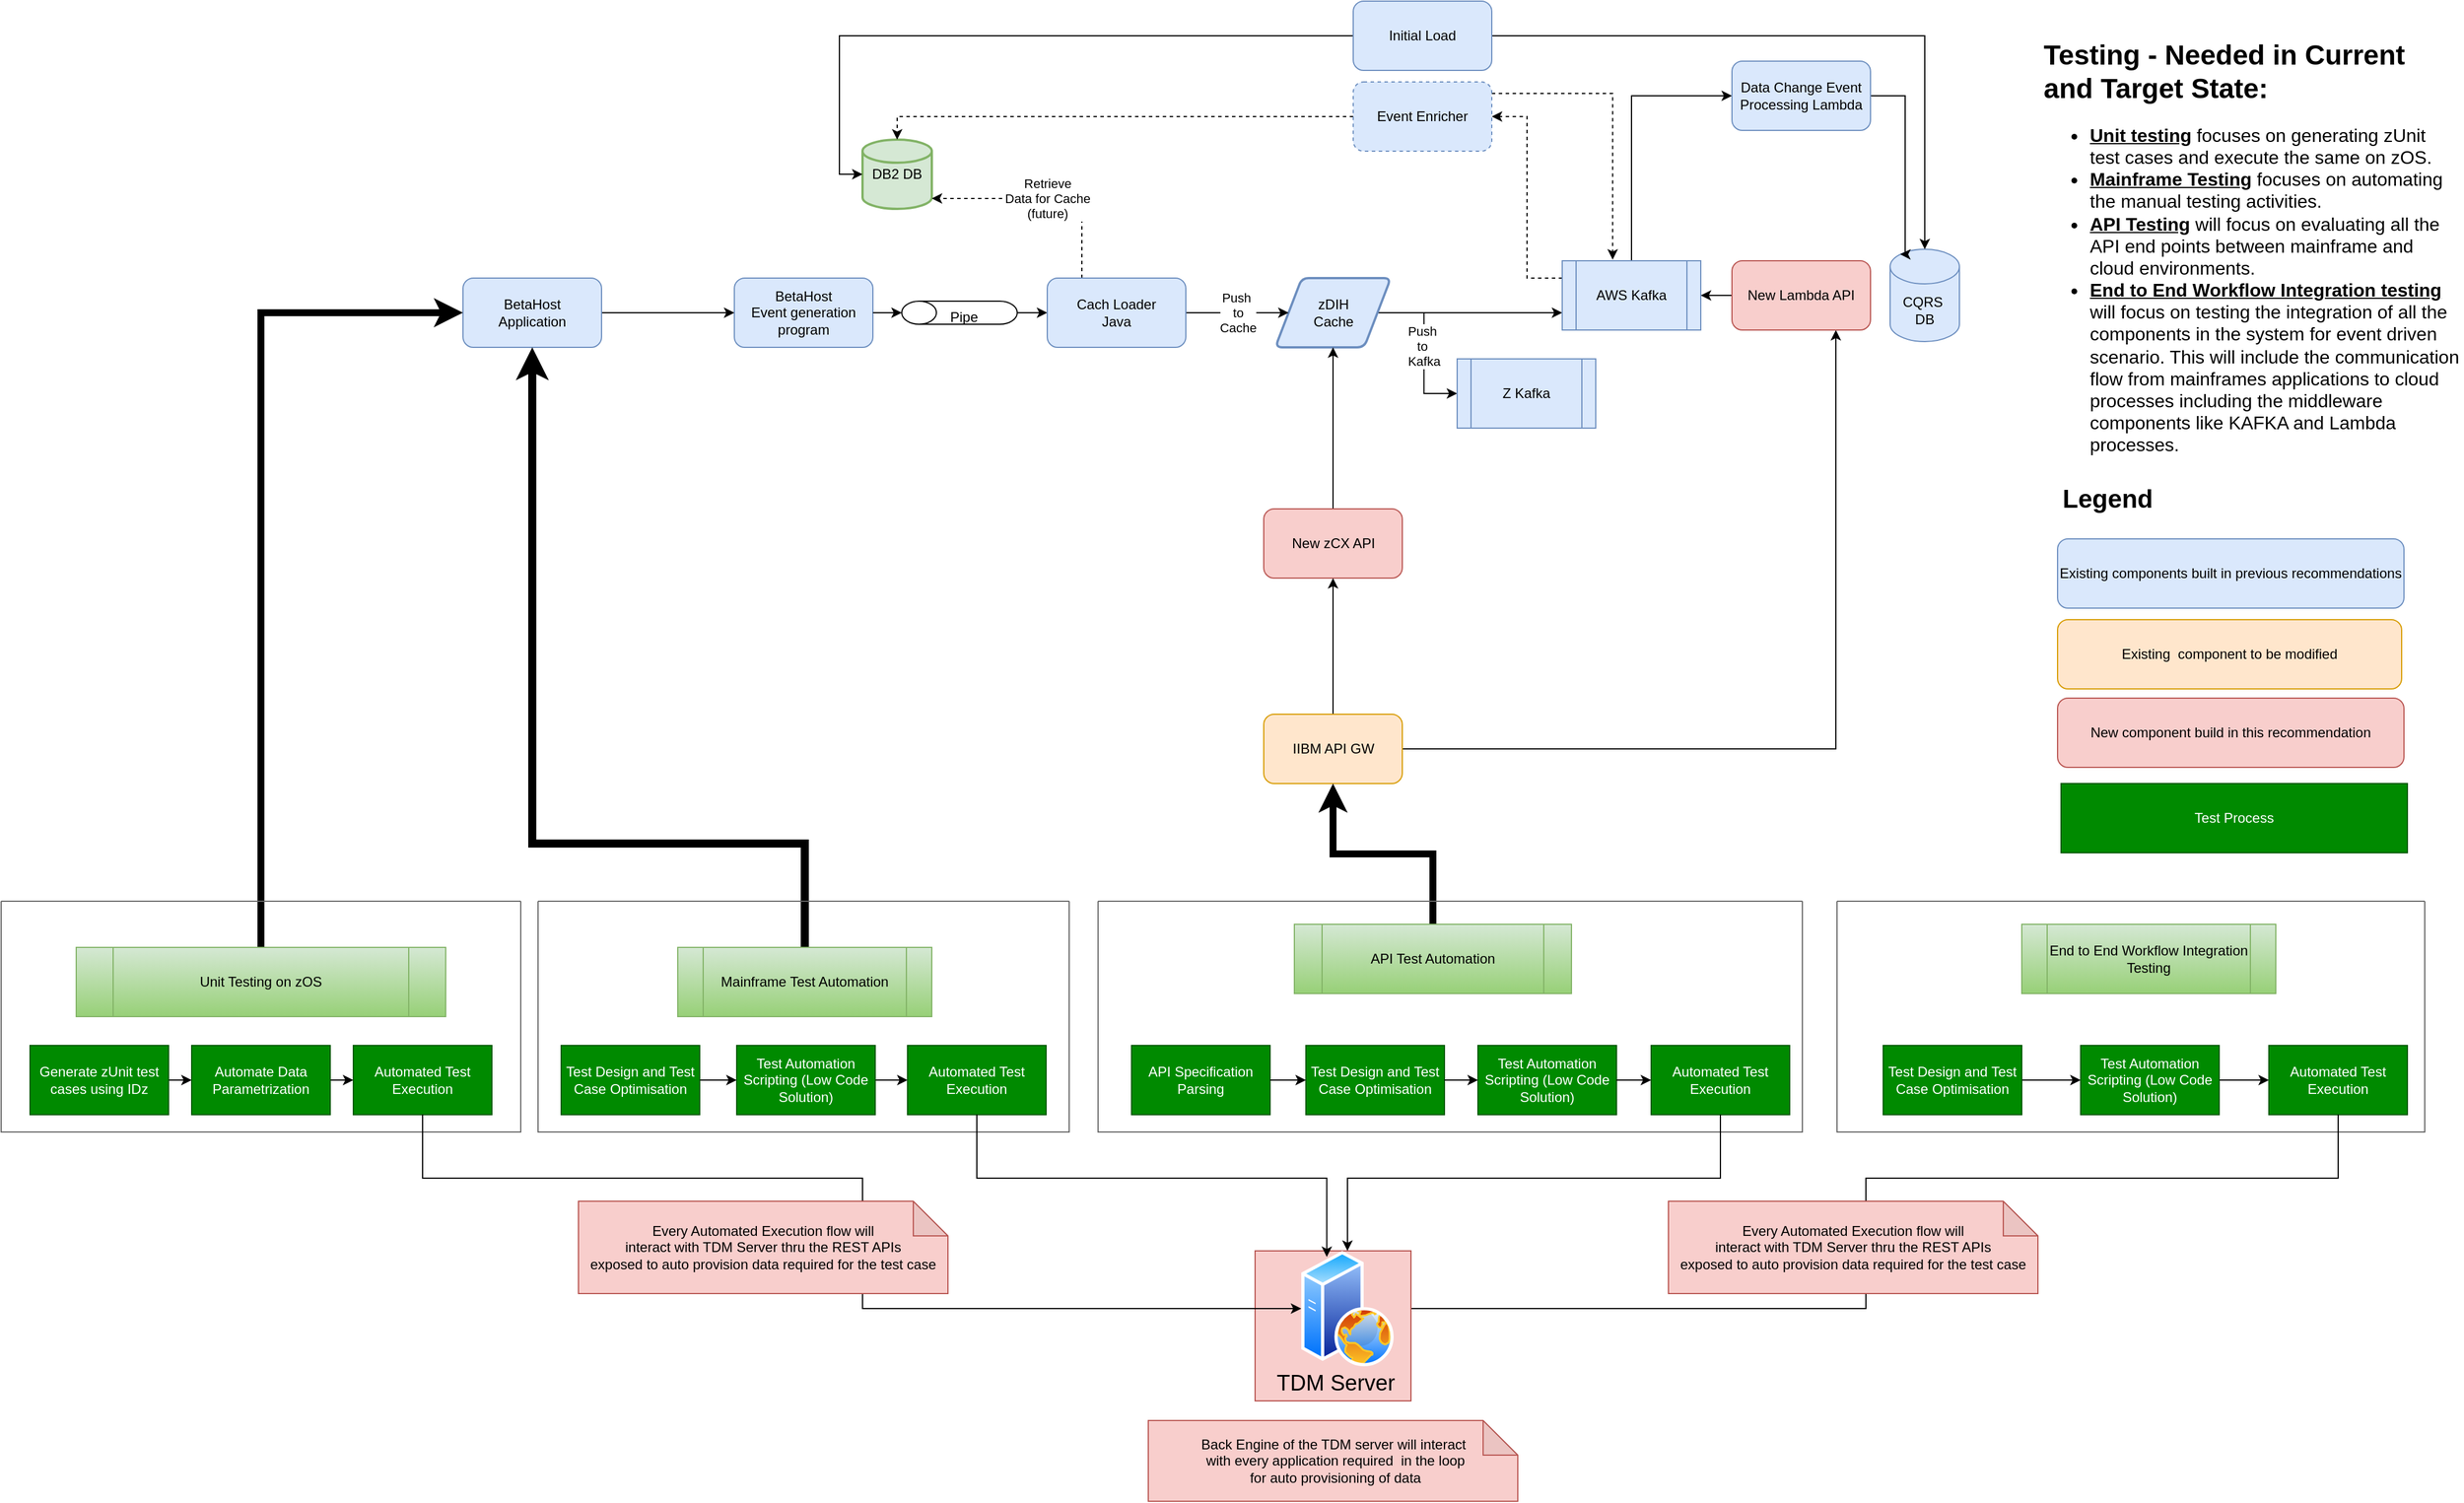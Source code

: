 <mxfile version="21.5.2" type="github">
  <diagram name="Page-1" id="NDKsp-IjWkwCeQxPeRXT">
    <mxGraphModel dx="954" dy="647" grid="1" gridSize="10" guides="1" tooltips="1" connect="1" arrows="1" fold="1" page="0" pageScale="1" pageWidth="1654" pageHeight="1169" background="none" math="0" shadow="0">
      <root>
        <mxCell id="0" />
        <mxCell id="1" parent="0" />
        <mxCell id="uRefnjCFfdxg6NVvjbrm-53" style="edgeStyle=orthogonalEdgeStyle;rounded=0;orthogonalLoop=1;jettySize=auto;html=1;entryX=0;entryY=0.5;entryDx=0;entryDy=0;fontColor=#000000;" parent="1" source="uRefnjCFfdxg6NVvjbrm-67" target="uRefnjCFfdxg6NVvjbrm-62" edge="1">
          <mxGeometry relative="1" as="geometry" />
        </mxCell>
        <mxCell id="uRefnjCFfdxg6NVvjbrm-54" value="BetaHost&lt;br&gt;Event generation program" style="rounded=1;whiteSpace=wrap;html=1;fillColor=#dae8fc;strokeColor=#6c8ebf;fontColor=#000000;" parent="1" vertex="1">
          <mxGeometry x="935" y="260" width="120" height="60" as="geometry" />
        </mxCell>
        <mxCell id="uRefnjCFfdxg6NVvjbrm-55" value="Push&amp;nbsp;&lt;br&gt;to&amp;nbsp;&lt;br&gt;Kafka" style="edgeStyle=orthogonalEdgeStyle;rounded=0;orthogonalLoop=1;jettySize=auto;html=1;entryX=0;entryY=0.5;entryDx=0;entryDy=0;fontColor=#000000;" parent="1" source="uRefnjCFfdxg6NVvjbrm-57" target="uRefnjCFfdxg6NVvjbrm-63" edge="1">
          <mxGeometry relative="1" as="geometry" />
        </mxCell>
        <mxCell id="uRefnjCFfdxg6NVvjbrm-56" style="edgeStyle=orthogonalEdgeStyle;rounded=0;orthogonalLoop=1;jettySize=auto;html=1;entryX=0;entryY=0.75;entryDx=0;entryDy=0;fontColor=#000000;" parent="1" source="uRefnjCFfdxg6NVvjbrm-57" target="uRefnjCFfdxg6NVvjbrm-70" edge="1">
          <mxGeometry relative="1" as="geometry" />
        </mxCell>
        <mxCell id="uRefnjCFfdxg6NVvjbrm-57" value="zDIH&lt;br&gt;Cache" style="shape=parallelogram;html=1;strokeWidth=2;perimeter=parallelogramPerimeter;whiteSpace=wrap;rounded=1;arcSize=12;size=0.23;fillColor=#dae8fc;strokeColor=#6c8ebf;fontColor=#000000;" parent="1" vertex="1">
          <mxGeometry x="1403.5" y="260" width="100" height="60" as="geometry" />
        </mxCell>
        <mxCell id="uRefnjCFfdxg6NVvjbrm-58" value="DB2 DB" style="strokeWidth=2;html=1;shape=mxgraph.flowchart.database;whiteSpace=wrap;fillColor=#d5e8d4;strokeColor=#82b366;fontColor=#000000;" parent="1" vertex="1">
          <mxGeometry x="1046" y="140" width="60" height="60" as="geometry" />
        </mxCell>
        <mxCell id="uRefnjCFfdxg6NVvjbrm-59" value="Push&amp;nbsp;&lt;br&gt;to &lt;br&gt;Cache" style="edgeStyle=orthogonalEdgeStyle;rounded=0;orthogonalLoop=1;jettySize=auto;html=1;entryX=0;entryY=0.5;entryDx=0;entryDy=0;fontColor=#000000;" parent="1" source="uRefnjCFfdxg6NVvjbrm-62" target="uRefnjCFfdxg6NVvjbrm-57" edge="1">
          <mxGeometry relative="1" as="geometry" />
        </mxCell>
        <mxCell id="uRefnjCFfdxg6NVvjbrm-60" value="Retrieve&lt;br&gt;Data for Cache&lt;br&gt;(future)" style="edgeStyle=orthogonalEdgeStyle;rounded=0;orthogonalLoop=1;jettySize=auto;html=1;entryX=1;entryY=0.85;entryDx=0;entryDy=0;entryPerimeter=0;exitX=0.25;exitY=0;exitDx=0;exitDy=0;dashed=1;fontColor=#000000;" parent="1" source="uRefnjCFfdxg6NVvjbrm-62" target="uRefnjCFfdxg6NVvjbrm-58" edge="1">
          <mxGeometry relative="1" as="geometry" />
        </mxCell>
        <mxCell id="uRefnjCFfdxg6NVvjbrm-61" style="edgeStyle=orthogonalEdgeStyle;rounded=0;orthogonalLoop=1;jettySize=auto;html=1;entryX=1;entryY=0.5;entryDx=0;entryDy=0;exitX=0;exitY=0.25;exitDx=0;exitDy=0;dashed=1;fontColor=#000000;" parent="1" source="uRefnjCFfdxg6NVvjbrm-70" target="uRefnjCFfdxg6NVvjbrm-73" edge="1">
          <mxGeometry relative="1" as="geometry" />
        </mxCell>
        <mxCell id="uRefnjCFfdxg6NVvjbrm-62" value="Cach Loader&lt;br&gt;Java" style="rounded=1;whiteSpace=wrap;html=1;fillColor=#dae8fc;strokeColor=#6c8ebf;fontColor=#000000;" parent="1" vertex="1">
          <mxGeometry x="1206" y="260" width="120" height="60" as="geometry" />
        </mxCell>
        <mxCell id="uRefnjCFfdxg6NVvjbrm-63" value="Z Kafka" style="shape=process;whiteSpace=wrap;html=1;backgroundOutline=1;fillColor=#dae8fc;strokeColor=#6c8ebf;fontColor=#000000;" parent="1" vertex="1">
          <mxGeometry x="1561" y="330" width="120" height="60" as="geometry" />
        </mxCell>
        <mxCell id="uRefnjCFfdxg6NVvjbrm-66" value="" style="edgeStyle=orthogonalEdgeStyle;rounded=0;orthogonalLoop=1;jettySize=auto;html=1;entryX=0.5;entryY=0;entryDx=0;entryDy=0;entryPerimeter=0;fontColor=#000000;" parent="1" source="uRefnjCFfdxg6NVvjbrm-54" target="uRefnjCFfdxg6NVvjbrm-67" edge="1">
          <mxGeometry relative="1" as="geometry">
            <mxPoint x="1030" y="290" as="sourcePoint" />
            <mxPoint x="1220" y="290" as="targetPoint" />
          </mxGeometry>
        </mxCell>
        <mxCell id="uRefnjCFfdxg6NVvjbrm-67" value="" style="shape=cylinder3;whiteSpace=wrap;html=1;boundedLbl=1;backgroundOutline=1;size=15;rotation=-90;fontColor=#000000;" parent="1" vertex="1">
          <mxGeometry x="1120" y="240" width="20" height="100" as="geometry" />
        </mxCell>
        <mxCell id="uRefnjCFfdxg6NVvjbrm-68" value="Pipe" style="text;whiteSpace=wrap;html=1;fontColor=#000000;" parent="1" vertex="1">
          <mxGeometry x="1120" y="280" width="60" height="30" as="geometry" />
        </mxCell>
        <mxCell id="uRefnjCFfdxg6NVvjbrm-69" style="edgeStyle=orthogonalEdgeStyle;rounded=0;orthogonalLoop=1;jettySize=auto;html=1;entryX=0;entryY=0.5;entryDx=0;entryDy=0;exitX=0.5;exitY=0;exitDx=0;exitDy=0;fontColor=#000000;" parent="1" source="uRefnjCFfdxg6NVvjbrm-70" target="uRefnjCFfdxg6NVvjbrm-99" edge="1">
          <mxGeometry relative="1" as="geometry" />
        </mxCell>
        <mxCell id="uRefnjCFfdxg6NVvjbrm-70" value="AWS Kafka" style="shape=process;whiteSpace=wrap;html=1;backgroundOutline=1;fillColor=#dae8fc;strokeColor=#6c8ebf;fontColor=#000000;" parent="1" vertex="1">
          <mxGeometry x="1652" y="245" width="120" height="60" as="geometry" />
        </mxCell>
        <mxCell id="uRefnjCFfdxg6NVvjbrm-71" style="edgeStyle=orthogonalEdgeStyle;rounded=0;orthogonalLoop=1;jettySize=auto;html=1;entryX=0.5;entryY=0;entryDx=0;entryDy=0;entryPerimeter=0;dashed=1;fontColor=#000000;" parent="1" source="uRefnjCFfdxg6NVvjbrm-73" target="uRefnjCFfdxg6NVvjbrm-58" edge="1">
          <mxGeometry relative="1" as="geometry" />
        </mxCell>
        <mxCell id="uRefnjCFfdxg6NVvjbrm-72" style="edgeStyle=orthogonalEdgeStyle;rounded=0;orthogonalLoop=1;jettySize=auto;html=1;entryX=0.364;entryY=-0.017;entryDx=0;entryDy=0;entryPerimeter=0;dashed=1;fontColor=#000000;" parent="1" source="uRefnjCFfdxg6NVvjbrm-73" target="uRefnjCFfdxg6NVvjbrm-70" edge="1">
          <mxGeometry relative="1" as="geometry">
            <Array as="points">
              <mxPoint x="1696" y="100" />
            </Array>
          </mxGeometry>
        </mxCell>
        <mxCell id="uRefnjCFfdxg6NVvjbrm-73" value="Event Enricher" style="rounded=1;whiteSpace=wrap;html=1;fillColor=#dae8fc;strokeColor=#6c8ebf;dashed=1;fontColor=#000000;" parent="1" vertex="1">
          <mxGeometry x="1471" y="90" width="120" height="60" as="geometry" />
        </mxCell>
        <mxCell id="1BwJ9FJHYdIJY4lUcXqn-2" style="edgeStyle=orthogonalEdgeStyle;rounded=0;orthogonalLoop=1;jettySize=auto;html=1;exitX=0.5;exitY=0;exitDx=0;exitDy=0;entryX=0.5;entryY=1;entryDx=0;entryDy=0;" edge="1" parent="1" source="uRefnjCFfdxg6NVvjbrm-75" target="uRefnjCFfdxg6NVvjbrm-57">
          <mxGeometry relative="1" as="geometry" />
        </mxCell>
        <mxCell id="uRefnjCFfdxg6NVvjbrm-75" value="New zCX API" style="rounded=1;whiteSpace=wrap;html=1;fillColor=#f8cecc;strokeColor=#b85450;fontColor=#000000;" parent="1" vertex="1">
          <mxGeometry x="1393.5" y="460" width="120" height="60" as="geometry" />
        </mxCell>
        <mxCell id="uRefnjCFfdxg6NVvjbrm-82" style="edgeStyle=orthogonalEdgeStyle;rounded=0;orthogonalLoop=1;jettySize=auto;html=1;entryX=0.75;entryY=1;entryDx=0;entryDy=0;fontColor=#000000;" parent="1" source="uRefnjCFfdxg6NVvjbrm-84" target="uRefnjCFfdxg6NVvjbrm-86" edge="1">
          <mxGeometry relative="1" as="geometry" />
        </mxCell>
        <mxCell id="1BwJ9FJHYdIJY4lUcXqn-1" style="edgeStyle=orthogonalEdgeStyle;rounded=0;orthogonalLoop=1;jettySize=auto;html=1;exitX=0.5;exitY=0;exitDx=0;exitDy=0;entryX=0.5;entryY=1;entryDx=0;entryDy=0;" edge="1" parent="1" source="uRefnjCFfdxg6NVvjbrm-84" target="uRefnjCFfdxg6NVvjbrm-75">
          <mxGeometry relative="1" as="geometry" />
        </mxCell>
        <mxCell id="uRefnjCFfdxg6NVvjbrm-84" value="IIBM API GW" style="rounded=1;whiteSpace=wrap;html=1;fillColor=#ffe6cc;strokeColor=#d79b00;fontColor=#000000;" parent="1" vertex="1">
          <mxGeometry x="1393.5" y="638" width="120" height="60" as="geometry" />
        </mxCell>
        <mxCell id="uRefnjCFfdxg6NVvjbrm-85" style="edgeStyle=orthogonalEdgeStyle;rounded=0;orthogonalLoop=1;jettySize=auto;html=1;entryX=1;entryY=0.5;entryDx=0;entryDy=0;fontColor=#000000;" parent="1" source="uRefnjCFfdxg6NVvjbrm-86" target="uRefnjCFfdxg6NVvjbrm-70" edge="1">
          <mxGeometry relative="1" as="geometry" />
        </mxCell>
        <mxCell id="uRefnjCFfdxg6NVvjbrm-86" value="New Lambda API" style="rounded=1;whiteSpace=wrap;html=1;fillColor=#f8cecc;strokeColor=#b85450;fontColor=#000000;" parent="1" vertex="1">
          <mxGeometry x="1799" y="245" width="120" height="60" as="geometry" />
        </mxCell>
        <mxCell id="uRefnjCFfdxg6NVvjbrm-91" value="CQRS&amp;nbsp;&lt;br&gt;DB" style="shape=cylinder3;whiteSpace=wrap;html=1;boundedLbl=1;backgroundOutline=1;size=15;fillColor=#dae8fc;strokeColor=#6c8ebf;fontColor=#000000;" parent="1" vertex="1">
          <mxGeometry x="1936" y="235" width="60" height="80" as="geometry" />
        </mxCell>
        <mxCell id="uRefnjCFfdxg6NVvjbrm-92" value="Existing components built in previous recommendations" style="rounded=1;whiteSpace=wrap;html=1;fillColor=#dae8fc;strokeColor=#6c8ebf;fontColor=#000000;" parent="1" vertex="1">
          <mxGeometry x="2081" y="486" width="300" height="60" as="geometry" />
        </mxCell>
        <mxCell id="uRefnjCFfdxg6NVvjbrm-93" value="Existing&amp;nbsp; component to be modified" style="rounded=1;whiteSpace=wrap;html=1;fillColor=#ffe6cc;strokeColor=#d79b00;fontColor=#000000;" parent="1" vertex="1">
          <mxGeometry x="2081" y="556" width="298" height="60" as="geometry" />
        </mxCell>
        <mxCell id="uRefnjCFfdxg6NVvjbrm-94" value="New component build in this recommendation" style="rounded=1;whiteSpace=wrap;html=1;fillColor=#f8cecc;strokeColor=#b85450;fontColor=#000000;" parent="1" vertex="1">
          <mxGeometry x="2081" y="624" width="300" height="60" as="geometry" />
        </mxCell>
        <mxCell id="uRefnjCFfdxg6NVvjbrm-95" style="edgeStyle=orthogonalEdgeStyle;rounded=0;orthogonalLoop=1;jettySize=auto;html=1;entryX=0;entryY=0.5;entryDx=0;entryDy=0;entryPerimeter=0;fontColor=#000000;" parent="1" source="uRefnjCFfdxg6NVvjbrm-97" target="uRefnjCFfdxg6NVvjbrm-58" edge="1">
          <mxGeometry relative="1" as="geometry" />
        </mxCell>
        <mxCell id="uRefnjCFfdxg6NVvjbrm-96" style="edgeStyle=orthogonalEdgeStyle;rounded=0;orthogonalLoop=1;jettySize=auto;html=1;entryX=0.5;entryY=0;entryDx=0;entryDy=0;entryPerimeter=0;fontColor=#000000;" parent="1" source="uRefnjCFfdxg6NVvjbrm-97" target="uRefnjCFfdxg6NVvjbrm-91" edge="1">
          <mxGeometry relative="1" as="geometry">
            <mxPoint x="1971" y="130" as="targetPoint" />
          </mxGeometry>
        </mxCell>
        <mxCell id="uRefnjCFfdxg6NVvjbrm-97" value="Initial Load" style="rounded=1;whiteSpace=wrap;html=1;fillColor=#dae8fc;strokeColor=#6c8ebf;fontColor=#000000;" parent="1" vertex="1">
          <mxGeometry x="1471" y="20" width="120" height="60" as="geometry" />
        </mxCell>
        <mxCell id="uRefnjCFfdxg6NVvjbrm-98" style="edgeStyle=orthogonalEdgeStyle;rounded=0;orthogonalLoop=1;jettySize=auto;html=1;entryX=0.145;entryY=0;entryDx=0;entryDy=4.35;entryPerimeter=0;fontColor=#000000;" parent="1" source="uRefnjCFfdxg6NVvjbrm-99" target="uRefnjCFfdxg6NVvjbrm-91" edge="1">
          <mxGeometry relative="1" as="geometry">
            <Array as="points">
              <mxPoint x="1949" y="102" />
            </Array>
          </mxGeometry>
        </mxCell>
        <mxCell id="uRefnjCFfdxg6NVvjbrm-99" value="Data Change Event Processing Lambda" style="rounded=1;whiteSpace=wrap;html=1;fillColor=#dae8fc;strokeColor=#6c8ebf;fontColor=#000000;" parent="1" vertex="1">
          <mxGeometry x="1799" y="72" width="120" height="60" as="geometry" />
        </mxCell>
        <mxCell id="uRefnjCFfdxg6NVvjbrm-100" value="&lt;h1&gt;Testing - Needed in Current and Target State:&lt;/h1&gt;&lt;p&gt;&lt;/p&gt;&lt;ul style=&quot;font-size: 16px;&quot;&gt;&lt;li&gt;&lt;b&gt;&lt;u&gt;Unit testing&lt;/u&gt;&lt;/b&gt; focuses on generating zUnit test cases and execute the same on zOS.&lt;/li&gt;&lt;li&gt;&lt;b&gt;&lt;u&gt;Mainframe Testing&lt;/u&gt;&lt;/b&gt; focuses on automating the manual testing activities.&lt;/li&gt;&lt;li&gt;&lt;b&gt;&lt;u&gt;API Testing&lt;/u&gt;&lt;/b&gt; will focus on evaluating all the API end points between mainframe and cloud environments.&lt;/li&gt;&lt;li&gt;&lt;b&gt;&lt;u&gt;End to End Workflow Integration testing&lt;/u&gt;&lt;/b&gt; will focus on testing the integration of all the components in the system for event driven scenario. This will include the communication flow from mainframes applications to cloud processes including the middleware components like KAFKA and Lambda processes.&lt;/li&gt;&lt;/ul&gt;&lt;p&gt;&lt;/p&gt;" style="text;html=1;strokeColor=none;fillColor=none;spacing=5;spacingTop=-20;whiteSpace=wrap;overflow=hidden;rounded=0;" parent="1" vertex="1">
          <mxGeometry x="2064" y="47" width="368" height="373" as="geometry" />
        </mxCell>
        <mxCell id="ZjlgmmvDXfDlVqPB2CYz-20" style="edgeStyle=orthogonalEdgeStyle;rounded=0;orthogonalLoop=1;jettySize=auto;html=1;exitX=1;exitY=0.5;exitDx=0;exitDy=0;entryX=0;entryY=0.5;entryDx=0;entryDy=0;" parent="1" source="uRefnjCFfdxg6NVvjbrm-102" target="uRefnjCFfdxg6NVvjbrm-54" edge="1">
          <mxGeometry relative="1" as="geometry" />
        </mxCell>
        <mxCell id="uRefnjCFfdxg6NVvjbrm-102" value="BetaHost&lt;br&gt;Application" style="rounded=1;whiteSpace=wrap;html=1;fillColor=#dae8fc;strokeColor=#6c8ebf;fontColor=#000000;" parent="1" vertex="1">
          <mxGeometry x="700" y="260" width="120" height="60" as="geometry" />
        </mxCell>
        <mxCell id="uRefnjCFfdxg6NVvjbrm-109" style="edgeStyle=orthogonalEdgeStyle;rounded=0;orthogonalLoop=1;jettySize=auto;html=1;exitX=0.5;exitY=0;exitDx=0;exitDy=0;entryX=0.5;entryY=1;entryDx=0;entryDy=0;strokeWidth=7;" parent="1" source="uRefnjCFfdxg6NVvjbrm-103" target="uRefnjCFfdxg6NVvjbrm-102" edge="1">
          <mxGeometry relative="1" as="geometry">
            <Array as="points">
              <mxPoint x="996" y="750" />
              <mxPoint x="760" y="750" />
            </Array>
          </mxGeometry>
        </mxCell>
        <mxCell id="uRefnjCFfdxg6NVvjbrm-110" style="edgeStyle=orthogonalEdgeStyle;rounded=0;orthogonalLoop=1;jettySize=auto;html=1;exitX=1;exitY=0.5;exitDx=0;exitDy=0;entryX=0;entryY=0.5;entryDx=0;entryDy=0;" parent="1" source="uRefnjCFfdxg6NVvjbrm-104" target="uRefnjCFfdxg6NVvjbrm-105" edge="1">
          <mxGeometry relative="1" as="geometry" />
        </mxCell>
        <mxCell id="uRefnjCFfdxg6NVvjbrm-111" style="edgeStyle=orthogonalEdgeStyle;rounded=0;orthogonalLoop=1;jettySize=auto;html=1;exitX=1;exitY=0.5;exitDx=0;exitDy=0;entryX=0;entryY=0.5;entryDx=0;entryDy=0;" parent="1" source="uRefnjCFfdxg6NVvjbrm-105" target="uRefnjCFfdxg6NVvjbrm-107" edge="1">
          <mxGeometry relative="1" as="geometry" />
        </mxCell>
        <mxCell id="uRefnjCFfdxg6NVvjbrm-105" value="Test Automation Scripting (Low Code Solution)" style="rounded=0;whiteSpace=wrap;html=1;fillColor=#008a00;fontColor=#ffffff;strokeColor=#005700;" parent="1" vertex="1">
          <mxGeometry x="937" y="925" width="120" height="60" as="geometry" />
        </mxCell>
        <mxCell id="uRefnjCFfdxg6NVvjbrm-126" style="edgeStyle=orthogonalEdgeStyle;rounded=0;orthogonalLoop=1;jettySize=auto;html=1;exitX=0.5;exitY=0;exitDx=0;exitDy=0;entryX=0.5;entryY=1;entryDx=0;entryDy=0;strokeWidth=6;" parent="1" source="uRefnjCFfdxg6NVvjbrm-112" target="uRefnjCFfdxg6NVvjbrm-84" edge="1">
          <mxGeometry relative="1" as="geometry" />
        </mxCell>
        <mxCell id="uRefnjCFfdxg6NVvjbrm-120" value="" style="swimlane;startSize=0;fillColor=#808080;gradientColor=#808080;strokeColor=#666666;" parent="1" vertex="1">
          <mxGeometry x="765" y="800" width="460" height="200" as="geometry" />
        </mxCell>
        <mxCell id="uRefnjCFfdxg6NVvjbrm-103" value="Mainframe Test Automation" style="shape=process;whiteSpace=wrap;html=1;backgroundOutline=1;fillColor=#d5e8d4;gradientColor=#97d077;strokeColor=#82b366;fontColor=#000000;" parent="uRefnjCFfdxg6NVvjbrm-120" vertex="1">
          <mxGeometry x="121" y="40" width="220" height="60" as="geometry" />
        </mxCell>
        <mxCell id="uRefnjCFfdxg6NVvjbrm-104" value="Test Design and Test Case Optimisation" style="rounded=0;whiteSpace=wrap;html=1;fillColor=#008a00;fontColor=#ffffff;strokeColor=#005700;" parent="uRefnjCFfdxg6NVvjbrm-120" vertex="1">
          <mxGeometry x="20" y="125" width="120" height="60" as="geometry" />
        </mxCell>
        <mxCell id="uRefnjCFfdxg6NVvjbrm-107" value="Automated Test Execution" style="rounded=0;whiteSpace=wrap;html=1;fillColor=#008a00;fontColor=#ffffff;strokeColor=#005700;" parent="uRefnjCFfdxg6NVvjbrm-120" vertex="1">
          <mxGeometry x="320" y="125" width="120" height="60" as="geometry" />
        </mxCell>
        <mxCell id="uRefnjCFfdxg6NVvjbrm-121" value="" style="swimlane;startSize=0;fillColor=#808080;gradientColor=#808080;strokeColor=#666666;" parent="1" vertex="1">
          <mxGeometry x="1250" y="800" width="610" height="200" as="geometry" />
        </mxCell>
        <mxCell id="uRefnjCFfdxg6NVvjbrm-112" value="API Test Automation" style="shape=process;whiteSpace=wrap;html=1;backgroundOutline=1;fillColor=#d5e8d4;gradientColor=#97d077;strokeColor=#82b366;fontColor=#000000;" parent="uRefnjCFfdxg6NVvjbrm-121" vertex="1">
          <mxGeometry x="170" y="20" width="240" height="60" as="geometry" />
        </mxCell>
        <mxCell id="uRefnjCFfdxg6NVvjbrm-122" value="API Specification Parsing" style="rounded=0;whiteSpace=wrap;html=1;fillColor=#008a00;fontColor=#ffffff;strokeColor=#005700;" parent="uRefnjCFfdxg6NVvjbrm-121" vertex="1">
          <mxGeometry x="29" y="125" width="120" height="60" as="geometry" />
        </mxCell>
        <mxCell id="uRefnjCFfdxg6NVvjbrm-114" value="Test Automation Scripting (Low Code Solution)" style="rounded=0;whiteSpace=wrap;html=1;fillColor=#008a00;fontColor=#ffffff;strokeColor=#005700;" parent="uRefnjCFfdxg6NVvjbrm-121" vertex="1">
          <mxGeometry x="329" y="125" width="120" height="60" as="geometry" />
        </mxCell>
        <mxCell id="uRefnjCFfdxg6NVvjbrm-115" value="Automated Test Execution" style="rounded=0;whiteSpace=wrap;html=1;fillColor=#008a00;fontColor=#ffffff;strokeColor=#005700;" parent="uRefnjCFfdxg6NVvjbrm-121" vertex="1">
          <mxGeometry x="479" y="125" width="120" height="60" as="geometry" />
        </mxCell>
        <mxCell id="uRefnjCFfdxg6NVvjbrm-125" style="edgeStyle=orthogonalEdgeStyle;rounded=0;orthogonalLoop=1;jettySize=auto;html=1;exitX=1;exitY=0.5;exitDx=0;exitDy=0;entryX=0;entryY=0.5;entryDx=0;entryDy=0;" parent="uRefnjCFfdxg6NVvjbrm-121" source="uRefnjCFfdxg6NVvjbrm-114" target="uRefnjCFfdxg6NVvjbrm-115" edge="1">
          <mxGeometry relative="1" as="geometry" />
        </mxCell>
        <mxCell id="uRefnjCFfdxg6NVvjbrm-113" value="Test Design and Test Case Optimisation" style="rounded=0;whiteSpace=wrap;html=1;fillColor=#008a00;fontColor=#ffffff;strokeColor=#005700;" parent="uRefnjCFfdxg6NVvjbrm-121" vertex="1">
          <mxGeometry x="180" y="125" width="120" height="60" as="geometry" />
        </mxCell>
        <mxCell id="uRefnjCFfdxg6NVvjbrm-124" style="edgeStyle=orthogonalEdgeStyle;rounded=0;orthogonalLoop=1;jettySize=auto;html=1;exitX=1;exitY=0.5;exitDx=0;exitDy=0;entryX=0;entryY=0.5;entryDx=0;entryDy=0;" parent="uRefnjCFfdxg6NVvjbrm-121" source="uRefnjCFfdxg6NVvjbrm-113" target="uRefnjCFfdxg6NVvjbrm-114" edge="1">
          <mxGeometry relative="1" as="geometry" />
        </mxCell>
        <mxCell id="uRefnjCFfdxg6NVvjbrm-123" style="edgeStyle=orthogonalEdgeStyle;rounded=0;orthogonalLoop=1;jettySize=auto;html=1;exitX=1;exitY=0.5;exitDx=0;exitDy=0;entryX=0;entryY=0.5;entryDx=0;entryDy=0;" parent="uRefnjCFfdxg6NVvjbrm-121" source="uRefnjCFfdxg6NVvjbrm-122" target="uRefnjCFfdxg6NVvjbrm-113" edge="1">
          <mxGeometry relative="1" as="geometry" />
        </mxCell>
        <mxCell id="uRefnjCFfdxg6NVvjbrm-128" value="End to End Workflow Integration Testing" style="shape=process;whiteSpace=wrap;html=1;backgroundOutline=1;fillColor=#d5e8d4;gradientColor=#97d077;strokeColor=#82b366;fontColor=#000000;" parent="1" vertex="1">
          <mxGeometry x="2050" y="820" width="220" height="60" as="geometry" />
        </mxCell>
        <mxCell id="uRefnjCFfdxg6NVvjbrm-129" style="edgeStyle=orthogonalEdgeStyle;rounded=0;orthogonalLoop=1;jettySize=auto;html=1;exitX=1;exitY=0.5;exitDx=0;exitDy=0;entryX=0;entryY=0.5;entryDx=0;entryDy=0;" parent="1" source="uRefnjCFfdxg6NVvjbrm-130" target="uRefnjCFfdxg6NVvjbrm-132" edge="1">
          <mxGeometry relative="1" as="geometry" />
        </mxCell>
        <mxCell id="uRefnjCFfdxg6NVvjbrm-130" value="Test Design and Test Case Optimisation" style="rounded=0;whiteSpace=wrap;html=1;fillColor=#008a00;fontColor=#ffffff;strokeColor=#005700;" parent="1" vertex="1">
          <mxGeometry x="1930" y="925" width="120" height="60" as="geometry" />
        </mxCell>
        <mxCell id="uRefnjCFfdxg6NVvjbrm-131" style="edgeStyle=orthogonalEdgeStyle;rounded=0;orthogonalLoop=1;jettySize=auto;html=1;exitX=1;exitY=0.5;exitDx=0;exitDy=0;entryX=0;entryY=0.5;entryDx=0;entryDy=0;" parent="1" source="uRefnjCFfdxg6NVvjbrm-132" target="uRefnjCFfdxg6NVvjbrm-133" edge="1">
          <mxGeometry relative="1" as="geometry" />
        </mxCell>
        <mxCell id="uRefnjCFfdxg6NVvjbrm-132" value="Test Automation Scripting (Low Code Solution)" style="rounded=0;whiteSpace=wrap;html=1;fillColor=#008a00;fontColor=#ffffff;strokeColor=#005700;" parent="1" vertex="1">
          <mxGeometry x="2101" y="925" width="120" height="60" as="geometry" />
        </mxCell>
        <mxCell id="uRefnjCFfdxg6NVvjbrm-133" value="Automated Test Execution" style="rounded=0;whiteSpace=wrap;html=1;fillColor=#008a00;fontColor=#ffffff;strokeColor=#005700;" parent="1" vertex="1">
          <mxGeometry x="2264" y="925" width="120" height="60" as="geometry" />
        </mxCell>
        <mxCell id="uRefnjCFfdxg6NVvjbrm-134" value="" style="swimlane;startSize=0;fillColor=#808080;gradientColor=#808080;strokeColor=#666666;" parent="1" vertex="1">
          <mxGeometry x="1890" y="800" width="509" height="200" as="geometry" />
        </mxCell>
        <mxCell id="ZjlgmmvDXfDlVqPB2CYz-8" style="edgeStyle=orthogonalEdgeStyle;rounded=0;orthogonalLoop=1;jettySize=auto;html=1;exitX=0.5;exitY=0;exitDx=0;exitDy=0;entryX=0;entryY=0.5;entryDx=0;entryDy=0;strokeWidth=6;" parent="1" source="ZjlgmmvDXfDlVqPB2CYz-1" target="uRefnjCFfdxg6NVvjbrm-102" edge="1">
          <mxGeometry relative="1" as="geometry" />
        </mxCell>
        <mxCell id="ZjlgmmvDXfDlVqPB2CYz-2" style="edgeStyle=orthogonalEdgeStyle;rounded=0;orthogonalLoop=1;jettySize=auto;html=1;exitX=1;exitY=0.5;exitDx=0;exitDy=0;entryX=0;entryY=0.5;entryDx=0;entryDy=0;" parent="1" source="ZjlgmmvDXfDlVqPB2CYz-3" target="ZjlgmmvDXfDlVqPB2CYz-5" edge="1">
          <mxGeometry relative="1" as="geometry" />
        </mxCell>
        <mxCell id="ZjlgmmvDXfDlVqPB2CYz-4" style="edgeStyle=orthogonalEdgeStyle;rounded=0;orthogonalLoop=1;jettySize=auto;html=1;exitX=1;exitY=0.5;exitDx=0;exitDy=0;entryX=0;entryY=0.5;entryDx=0;entryDy=0;" parent="1" source="ZjlgmmvDXfDlVqPB2CYz-5" target="ZjlgmmvDXfDlVqPB2CYz-6" edge="1">
          <mxGeometry relative="1" as="geometry" />
        </mxCell>
        <mxCell id="ZjlgmmvDXfDlVqPB2CYz-5" value="Automate Data Parametrization" style="rounded=0;whiteSpace=wrap;html=1;fillColor=#008a00;fontColor=#ffffff;strokeColor=#005700;" parent="1" vertex="1">
          <mxGeometry x="465" y="925" width="120" height="60" as="geometry" />
        </mxCell>
        <mxCell id="ZjlgmmvDXfDlVqPB2CYz-7" value="" style="swimlane;startSize=0;fillColor=#808080;gradientColor=#808080;strokeColor=#666666;spacingLeft=1;" parent="1" vertex="1">
          <mxGeometry x="300" y="800" width="450" height="200" as="geometry" />
        </mxCell>
        <mxCell id="ZjlgmmvDXfDlVqPB2CYz-6" value="Automated Test Execution" style="rounded=0;whiteSpace=wrap;html=1;fillColor=#008a00;fontColor=#ffffff;strokeColor=#005700;" parent="ZjlgmmvDXfDlVqPB2CYz-7" vertex="1">
          <mxGeometry x="305" y="125" width="120" height="60" as="geometry" />
        </mxCell>
        <mxCell id="ZjlgmmvDXfDlVqPB2CYz-3" value="Generate zUnit test cases using IDz" style="rounded=0;whiteSpace=wrap;html=1;fillColor=#008a00;fontColor=#ffffff;strokeColor=#005700;" parent="ZjlgmmvDXfDlVqPB2CYz-7" vertex="1">
          <mxGeometry x="25" y="125" width="120" height="60" as="geometry" />
        </mxCell>
        <mxCell id="ZjlgmmvDXfDlVqPB2CYz-1" value="Unit Testing on zOS" style="shape=process;whiteSpace=wrap;html=1;backgroundOutline=1;fillColor=#d5e8d4;gradientColor=#97d077;strokeColor=#82b366;fontColor=#000000;" parent="ZjlgmmvDXfDlVqPB2CYz-7" vertex="1">
          <mxGeometry x="65" y="40" width="320" height="60" as="geometry" />
        </mxCell>
        <mxCell id="ZjlgmmvDXfDlVqPB2CYz-16" value="Test Process" style="rounded=0;whiteSpace=wrap;html=1;fillColor=#008a00;fontColor=#ffffff;strokeColor=#005700;" parent="1" vertex="1">
          <mxGeometry x="2084" y="698" width="300" height="60" as="geometry" />
        </mxCell>
        <mxCell id="ZjlgmmvDXfDlVqPB2CYz-17" value="&lt;font style=&quot;font-size: 22px;&quot;&gt;&lt;b&gt;Legend&lt;/b&gt;&lt;/font&gt;" style="text;html=1;strokeColor=none;fillColor=none;align=center;verticalAlign=middle;whiteSpace=wrap;rounded=0;" parent="1" vertex="1">
          <mxGeometry x="2076" y="430" width="97" height="43" as="geometry" />
        </mxCell>
        <mxCell id="BYO87WW-5cPkb7KNV4M9-1" style="edgeStyle=orthogonalEdgeStyle;rounded=0;orthogonalLoop=1;jettySize=auto;html=1;exitX=0.5;exitY=1;exitDx=0;exitDy=0;entryX=1;entryY=0.5;entryDx=0;entryDy=0;" parent="1" target="BYO87WW-5cPkb7KNV4M9-3" edge="1">
          <mxGeometry relative="1" as="geometry">
            <mxPoint x="2324" y="985" as="sourcePoint" />
            <Array as="points">
              <mxPoint x="2324" y="1040" />
              <mxPoint x="1915" y="1040" />
              <mxPoint x="1915" y="1153" />
            </Array>
          </mxGeometry>
        </mxCell>
        <mxCell id="BYO87WW-5cPkb7KNV4M9-2" value="" style="group;fillColor=#f8cecc;strokeColor=#b85450;fontColor=#000000;" parent="1" vertex="1" connectable="0">
          <mxGeometry x="1386" y="1103" width="135" height="130" as="geometry" />
        </mxCell>
        <mxCell id="BYO87WW-5cPkb7KNV4M9-3" value="" style="image;aspect=fixed;perimeter=ellipsePerimeter;html=1;align=center;shadow=0;dashed=0;spacingTop=3;image=img/lib/active_directory/web_server.svg;" parent="BYO87WW-5cPkb7KNV4M9-2" vertex="1">
          <mxGeometry x="40" width="80" height="100" as="geometry" />
        </mxCell>
        <mxCell id="BYO87WW-5cPkb7KNV4M9-4" value="&lt;font style=&quot;font-size: 19px;&quot;&gt;TDM Server&lt;/font&gt;" style="text;html=1;align=center;verticalAlign=middle;whiteSpace=wrap;rounded=0;fontColor=#000000;" parent="BYO87WW-5cPkb7KNV4M9-2" vertex="1">
          <mxGeometry x="5" y="100" width="130" height="30" as="geometry" />
        </mxCell>
        <mxCell id="BYO87WW-5cPkb7KNV4M9-5" style="edgeStyle=orthogonalEdgeStyle;rounded=0;orthogonalLoop=1;jettySize=auto;html=1;exitX=0.5;exitY=1;exitDx=0;exitDy=0;entryX=0;entryY=0.5;entryDx=0;entryDy=0;" parent="1" target="BYO87WW-5cPkb7KNV4M9-3" edge="1">
          <mxGeometry relative="1" as="geometry">
            <mxPoint x="665" y="985" as="sourcePoint" />
            <Array as="points">
              <mxPoint x="665" y="1040" />
              <mxPoint x="1046" y="1040" />
              <mxPoint x="1046" y="1153" />
            </Array>
          </mxGeometry>
        </mxCell>
        <mxCell id="BYO87WW-5cPkb7KNV4M9-6" style="edgeStyle=orthogonalEdgeStyle;rounded=0;orthogonalLoop=1;jettySize=auto;html=1;exitX=0.5;exitY=1;exitDx=0;exitDy=0;entryX=0.25;entryY=0;entryDx=0;entryDy=0;" parent="1" target="BYO87WW-5cPkb7KNV4M9-3" edge="1">
          <mxGeometry relative="1" as="geometry">
            <mxPoint x="1145" y="985" as="sourcePoint" />
            <Array as="points">
              <mxPoint x="1145" y="1040" />
              <mxPoint x="1448" y="1040" />
            </Array>
          </mxGeometry>
        </mxCell>
        <mxCell id="BYO87WW-5cPkb7KNV4M9-7" style="edgeStyle=orthogonalEdgeStyle;rounded=0;orthogonalLoop=1;jettySize=auto;html=1;exitX=0.5;exitY=1;exitDx=0;exitDy=0;" parent="1" target="BYO87WW-5cPkb7KNV4M9-3" edge="1">
          <mxGeometry relative="1" as="geometry">
            <mxPoint x="1789" y="985" as="sourcePoint" />
            <Array as="points">
              <mxPoint x="1789" y="1040" />
              <mxPoint x="1466" y="1040" />
            </Array>
          </mxGeometry>
        </mxCell>
        <mxCell id="BYO87WW-5cPkb7KNV4M9-8" value="Every Automated Execution flow will &lt;br&gt;interact with TDM Server thru the REST APIs &lt;br&gt;exposed to auto provision data required for the test case" style="shape=note;whiteSpace=wrap;html=1;backgroundOutline=1;darkOpacity=0.05;fillColor=#f8cecc;strokeColor=#b85450;fontColor=#000000;" parent="1" vertex="1">
          <mxGeometry x="800" y="1060" width="320" height="80" as="geometry" />
        </mxCell>
        <mxCell id="BYO87WW-5cPkb7KNV4M9-9" value="Every Automated Execution flow will &lt;br&gt;interact with TDM Server thru the REST APIs &lt;br&gt;exposed to auto provision data required for the test case" style="shape=note;whiteSpace=wrap;html=1;backgroundOutline=1;darkOpacity=0.05;fillColor=#f8cecc;strokeColor=#b85450;fontColor=#000000;" parent="1" vertex="1">
          <mxGeometry x="1744" y="1060" width="320" height="80" as="geometry" />
        </mxCell>
        <mxCell id="BYO87WW-5cPkb7KNV4M9-10" value="Back Engine of the TDM server will interact&lt;br&gt;&amp;nbsp;with every application required&amp;nbsp; in the loop&lt;br&gt;&amp;nbsp;for auto provisioning of data" style="shape=note;whiteSpace=wrap;html=1;backgroundOutline=1;darkOpacity=0.05;fillColor=#f8cecc;strokeColor=#b85450;fontColor=#000000;" parent="1" vertex="1">
          <mxGeometry x="1293.5" y="1250" width="320" height="70" as="geometry" />
        </mxCell>
      </root>
    </mxGraphModel>
  </diagram>
</mxfile>
